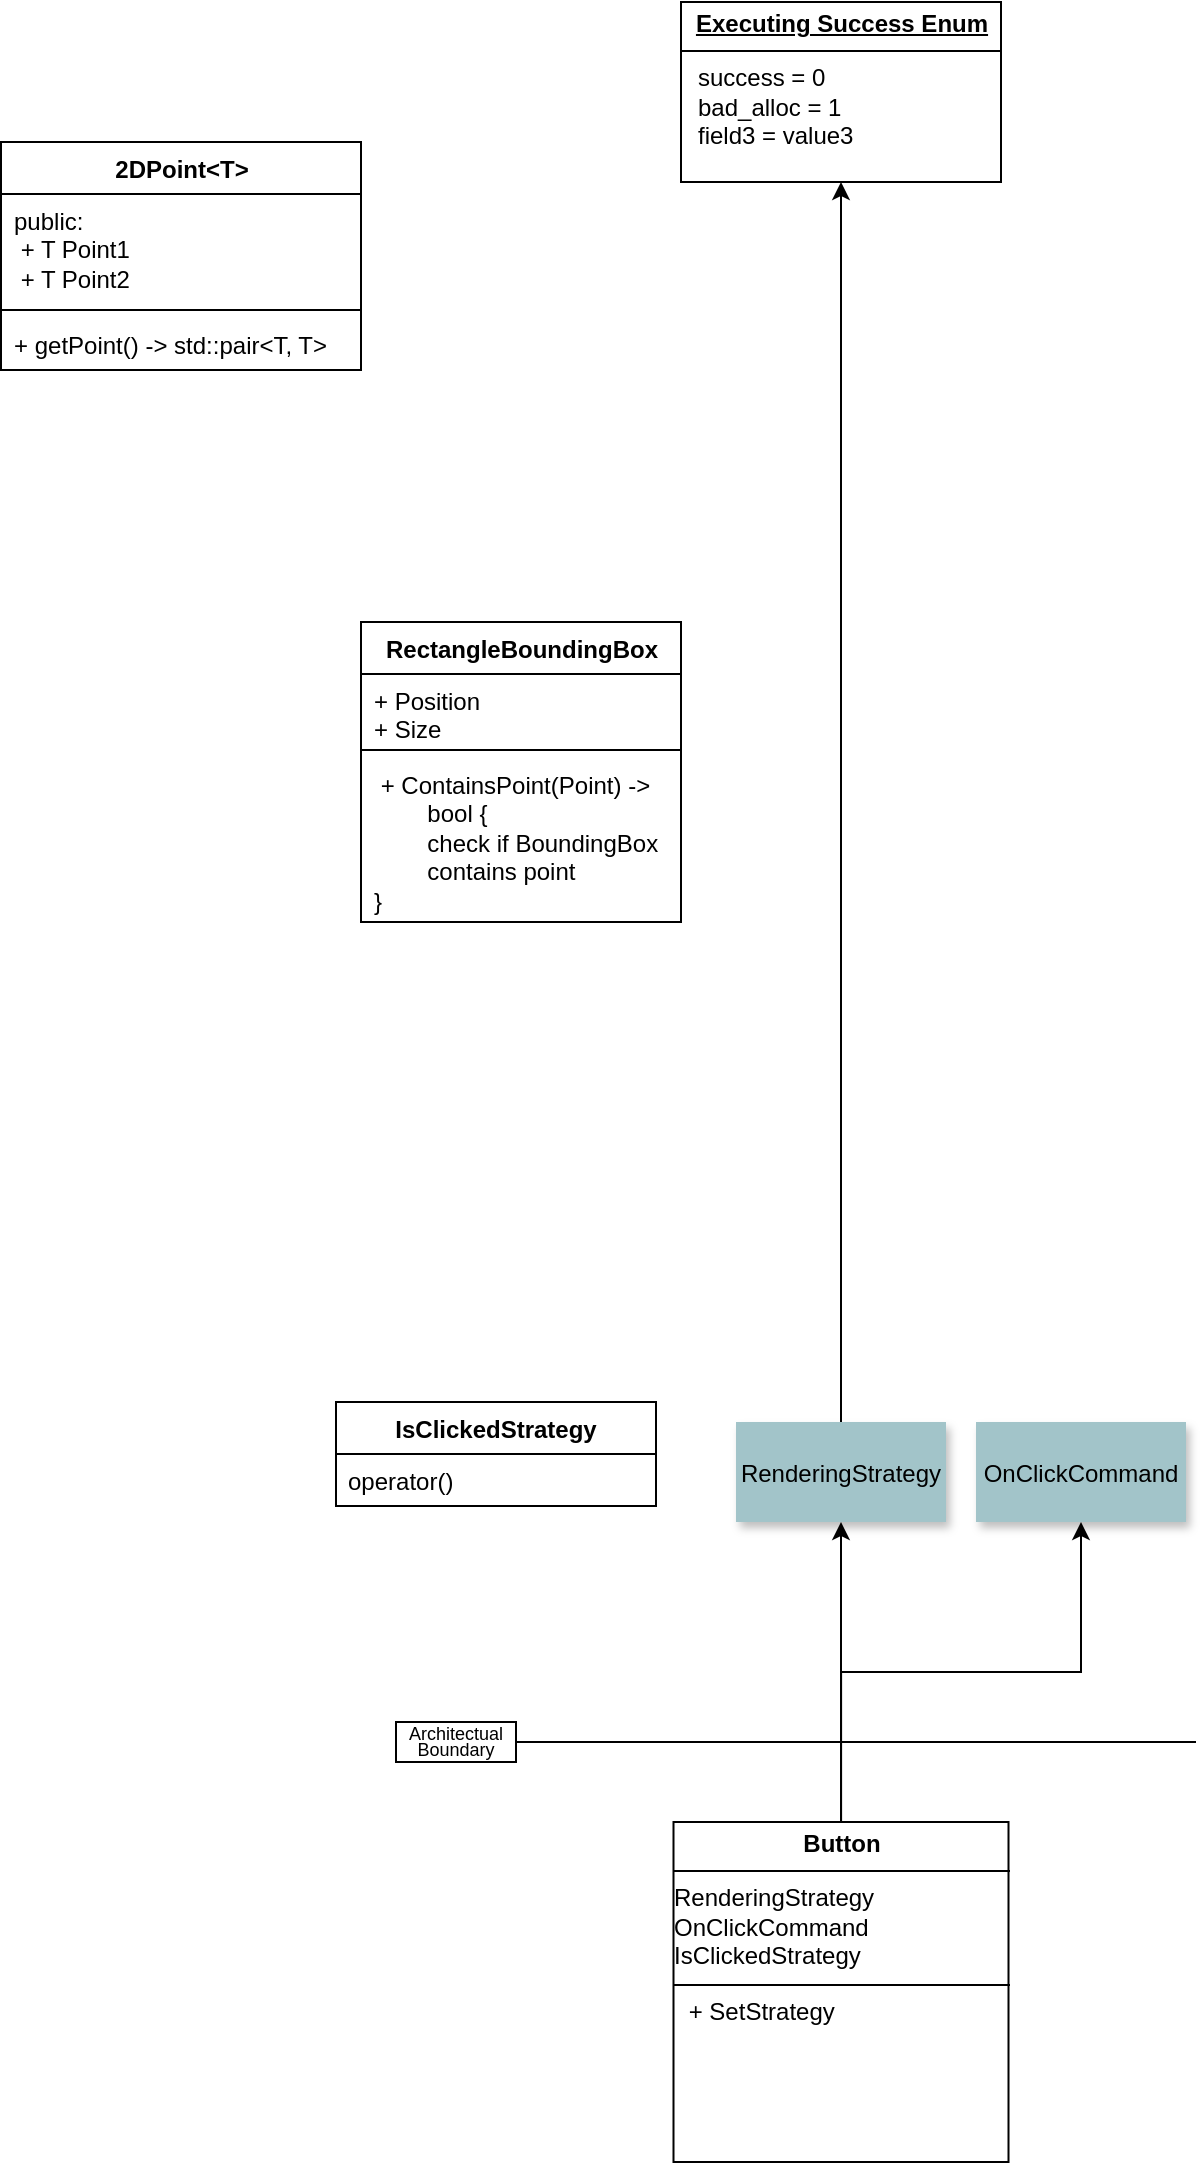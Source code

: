 <mxfile version="24.8.6">
  <diagram name="Page-1" id="9361dd3d-8414-5efd-6122-117bd74ce7a7">
    <mxGraphModel dx="2991" dy="3636" grid="1" gridSize="10" guides="1" tooltips="1" connect="1" arrows="1" fold="1" page="0" pageScale="1.5" pageWidth="826" pageHeight="1169" background="none" math="0" shadow="0">
      <root>
        <mxCell id="0" />
        <mxCell id="1" parent="0" />
        <mxCell id="WPdiobrcStu9vZ0IrCRy-90" value="" style="endArrow=classic;html=1;rounded=0;exitX=0.5;exitY=0;exitDx=0;exitDy=0;entryX=0.5;entryY=1;entryDx=0;entryDy=0;" edge="1" parent="1" target="WPdiobrcStu9vZ0IrCRy-91">
          <mxGeometry width="50" height="50" relative="1" as="geometry">
            <mxPoint x="522.5" y="-400" as="sourcePoint" />
            <mxPoint x="522.2" y="-270" as="targetPoint" />
          </mxGeometry>
        </mxCell>
        <mxCell id="WPdiobrcStu9vZ0IrCRy-111" style="edgeStyle=orthogonalEdgeStyle;rounded=0;orthogonalLoop=1;jettySize=auto;html=1;entryX=0.5;entryY=1;entryDx=0;entryDy=0;" edge="1" parent="1" source="WPdiobrcStu9vZ0IrCRy-91" target="WPdiobrcStu9vZ0IrCRy-110">
          <mxGeometry relative="1" as="geometry" />
        </mxCell>
        <mxCell id="WPdiobrcStu9vZ0IrCRy-91" value="RenderingStrategy" style="shadow=1;fillColor=#A2C4C9;strokeColor=none" vertex="1" parent="1">
          <mxGeometry x="470" y="-600" width="105" height="50" as="geometry" />
        </mxCell>
        <mxCell id="WPdiobrcStu9vZ0IrCRy-92" value="" style="endArrow=none;html=1;rounded=0;" edge="1" parent="1" target="WPdiobrcStu9vZ0IrCRy-93">
          <mxGeometry width="50" height="50" relative="1" as="geometry">
            <mxPoint x="700" y="-440" as="sourcePoint" />
            <mxPoint x="360" y="-440" as="targetPoint" />
          </mxGeometry>
        </mxCell>
        <mxCell id="WPdiobrcStu9vZ0IrCRy-93" value="&lt;div style=&quot;line-height: 80%; font-size: 9px;&quot;&gt;Architectual Boundary&lt;/div&gt;" style="rounded=0;whiteSpace=wrap;html=1;" vertex="1" parent="1">
          <mxGeometry x="300" y="-450" width="60" height="20" as="geometry" />
        </mxCell>
        <mxCell id="WPdiobrcStu9vZ0IrCRy-103" style="edgeStyle=orthogonalEdgeStyle;rounded=0;orthogonalLoop=1;jettySize=auto;html=1;entryX=0.5;entryY=1;entryDx=0;entryDy=0;" edge="1" parent="1" source="WPdiobrcStu9vZ0IrCRy-100" target="WPdiobrcStu9vZ0IrCRy-102">
          <mxGeometry relative="1" as="geometry" />
        </mxCell>
        <mxCell id="WPdiobrcStu9vZ0IrCRy-100" value="&lt;p style=&quot;margin:0px;margin-top:4px;text-align:center;&quot;&gt;&lt;b&gt;Button&lt;/b&gt;&lt;/p&gt;&lt;hr size=&quot;1&quot; style=&quot;border-style:solid;&quot;&gt;&lt;div align=&quot;left&quot;&gt;RenderingStrategy&lt;/div&gt;&lt;div align=&quot;left&quot;&gt;OnClickCommand&lt;/div&gt;&lt;div align=&quot;left&quot;&gt;IsClickedStrategy&lt;br&gt;&lt;/div&gt;&lt;hr size=&quot;1&quot; style=&quot;border-style:solid;&quot;&gt;&lt;p style=&quot;margin:0px;margin-left:4px;&quot;&gt;&amp;nbsp;+ SetStrategy&lt;br&gt;&lt;/p&gt;" style="verticalAlign=top;align=left;overflow=fill;html=1;whiteSpace=wrap;" vertex="1" parent="1">
          <mxGeometry x="438.75" y="-400" width="167.5" height="170" as="geometry" />
        </mxCell>
        <mxCell id="WPdiobrcStu9vZ0IrCRy-102" value="OnClickCommand" style="shadow=1;fillColor=#A2C4C9;strokeColor=none" vertex="1" parent="1">
          <mxGeometry x="590" y="-600" width="105" height="50" as="geometry" />
        </mxCell>
        <mxCell id="WPdiobrcStu9vZ0IrCRy-110" value="&lt;p style=&quot;margin:0px;margin-top:4px;text-align:center;text-decoration:underline;&quot;&gt;&lt;b&gt;Executing Success Enum&lt;br&gt;&lt;/b&gt;&lt;/p&gt;&lt;hr size=&quot;1&quot; style=&quot;border-style:solid;&quot;&gt;&lt;p style=&quot;margin:0px;margin-left:8px;&quot;&gt;success = 0&lt;br&gt;bad_alloc = 1&lt;br&gt;field3 = value3&lt;/p&gt;" style="verticalAlign=top;align=left;overflow=fill;html=1;whiteSpace=wrap;" vertex="1" parent="1">
          <mxGeometry x="442.5" y="-1310" width="160" height="90" as="geometry" />
        </mxCell>
        <mxCell id="WPdiobrcStu9vZ0IrCRy-114" value="IsClickedStrategy" style="swimlane;fontStyle=1;align=center;verticalAlign=top;childLayout=stackLayout;horizontal=1;startSize=26;horizontalStack=0;resizeParent=1;resizeParentMax=0;resizeLast=0;collapsible=1;marginBottom=0;whiteSpace=wrap;html=1;" vertex="1" parent="1">
          <mxGeometry x="270" y="-610" width="160" height="52" as="geometry" />
        </mxCell>
        <mxCell id="WPdiobrcStu9vZ0IrCRy-117" value="operator()" style="text;strokeColor=none;fillColor=none;align=left;verticalAlign=top;spacingLeft=4;spacingRight=4;overflow=hidden;rotatable=0;points=[[0,0.5],[1,0.5]];portConstraint=eastwest;whiteSpace=wrap;html=1;" vertex="1" parent="WPdiobrcStu9vZ0IrCRy-114">
          <mxGeometry y="26" width="160" height="26" as="geometry" />
        </mxCell>
        <mxCell id="WPdiobrcStu9vZ0IrCRy-118" value="RectangleBoundingBox" style="swimlane;fontStyle=1;align=center;verticalAlign=top;childLayout=stackLayout;horizontal=1;startSize=26;horizontalStack=0;resizeParent=1;resizeParentMax=0;resizeLast=0;collapsible=1;marginBottom=0;whiteSpace=wrap;html=1;" vertex="1" parent="1">
          <mxGeometry x="282.5" y="-1000" width="160" height="150" as="geometry" />
        </mxCell>
        <mxCell id="WPdiobrcStu9vZ0IrCRy-119" value="&lt;div&gt;+ Position&lt;/div&gt;&lt;div&gt;+ Size&lt;br&gt;&lt;/div&gt;" style="text;strokeColor=none;fillColor=none;align=left;verticalAlign=top;spacingLeft=4;spacingRight=4;overflow=hidden;rotatable=0;points=[[0,0.5],[1,0.5]];portConstraint=eastwest;whiteSpace=wrap;html=1;" vertex="1" parent="WPdiobrcStu9vZ0IrCRy-118">
          <mxGeometry y="26" width="160" height="34" as="geometry" />
        </mxCell>
        <mxCell id="WPdiobrcStu9vZ0IrCRy-120" value="" style="line;strokeWidth=1;fillColor=none;align=left;verticalAlign=middle;spacingTop=-1;spacingLeft=3;spacingRight=3;rotatable=0;labelPosition=right;points=[];portConstraint=eastwest;strokeColor=inherit;" vertex="1" parent="WPdiobrcStu9vZ0IrCRy-118">
          <mxGeometry y="60" width="160" height="8" as="geometry" />
        </mxCell>
        <mxCell id="WPdiobrcStu9vZ0IrCRy-121" value="&lt;div&gt;&amp;nbsp;+ ContainsPoint(Point) -&amp;gt; &lt;span style=&quot;white-space: pre;&quot;&gt;&#x9;&lt;/span&gt;bool {&lt;/div&gt;&lt;div&gt;&lt;span style=&quot;white-space: pre;&quot;&gt;&#x9;&lt;/span&gt;check if BoundingBox &lt;span style=&quot;white-space: pre;&quot;&gt;&#x9;&lt;/span&gt;contains point&lt;br&gt;&lt;/div&gt;&lt;div&gt;}&lt;br&gt;&lt;/div&gt;" style="text;strokeColor=none;fillColor=none;align=left;verticalAlign=top;spacingLeft=4;spacingRight=4;overflow=hidden;rotatable=0;points=[[0,0.5],[1,0.5]];portConstraint=eastwest;whiteSpace=wrap;html=1;" vertex="1" parent="WPdiobrcStu9vZ0IrCRy-118">
          <mxGeometry y="68" width="160" height="82" as="geometry" />
        </mxCell>
        <mxCell id="WPdiobrcStu9vZ0IrCRy-122" value="2DPoint&amp;lt;T&amp;gt;" style="swimlane;fontStyle=1;align=center;verticalAlign=top;childLayout=stackLayout;horizontal=1;startSize=26;horizontalStack=0;resizeParent=1;resizeParentMax=0;resizeLast=0;collapsible=1;marginBottom=0;whiteSpace=wrap;html=1;" vertex="1" parent="1">
          <mxGeometry x="102.5" y="-1240" width="180" height="114" as="geometry" />
        </mxCell>
        <mxCell id="WPdiobrcStu9vZ0IrCRy-123" value="&lt;div&gt;public:&lt;br&gt;&lt;/div&gt;&lt;div&gt;&amp;nbsp;+ T Point1&lt;/div&gt;&lt;div&gt;&amp;nbsp;+ T Point2&lt;br&gt;&lt;/div&gt;" style="text;strokeColor=none;fillColor=none;align=left;verticalAlign=top;spacingLeft=4;spacingRight=4;overflow=hidden;rotatable=0;points=[[0,0.5],[1,0.5]];portConstraint=eastwest;whiteSpace=wrap;html=1;" vertex="1" parent="WPdiobrcStu9vZ0IrCRy-122">
          <mxGeometry y="26" width="180" height="54" as="geometry" />
        </mxCell>
        <mxCell id="WPdiobrcStu9vZ0IrCRy-124" value="" style="line;strokeWidth=1;fillColor=none;align=left;verticalAlign=middle;spacingTop=-1;spacingLeft=3;spacingRight=3;rotatable=0;labelPosition=right;points=[];portConstraint=eastwest;strokeColor=inherit;" vertex="1" parent="WPdiobrcStu9vZ0IrCRy-122">
          <mxGeometry y="80" width="180" height="8" as="geometry" />
        </mxCell>
        <mxCell id="WPdiobrcStu9vZ0IrCRy-125" value="+ getPoint() -&amp;gt; std::pair&amp;lt;T, T&amp;gt; " style="text;strokeColor=none;fillColor=none;align=left;verticalAlign=top;spacingLeft=4;spacingRight=4;overflow=hidden;rotatable=0;points=[[0,0.5],[1,0.5]];portConstraint=eastwest;whiteSpace=wrap;html=1;" vertex="1" parent="WPdiobrcStu9vZ0IrCRy-122">
          <mxGeometry y="88" width="180" height="26" as="geometry" />
        </mxCell>
      </root>
    </mxGraphModel>
  </diagram>
</mxfile>
